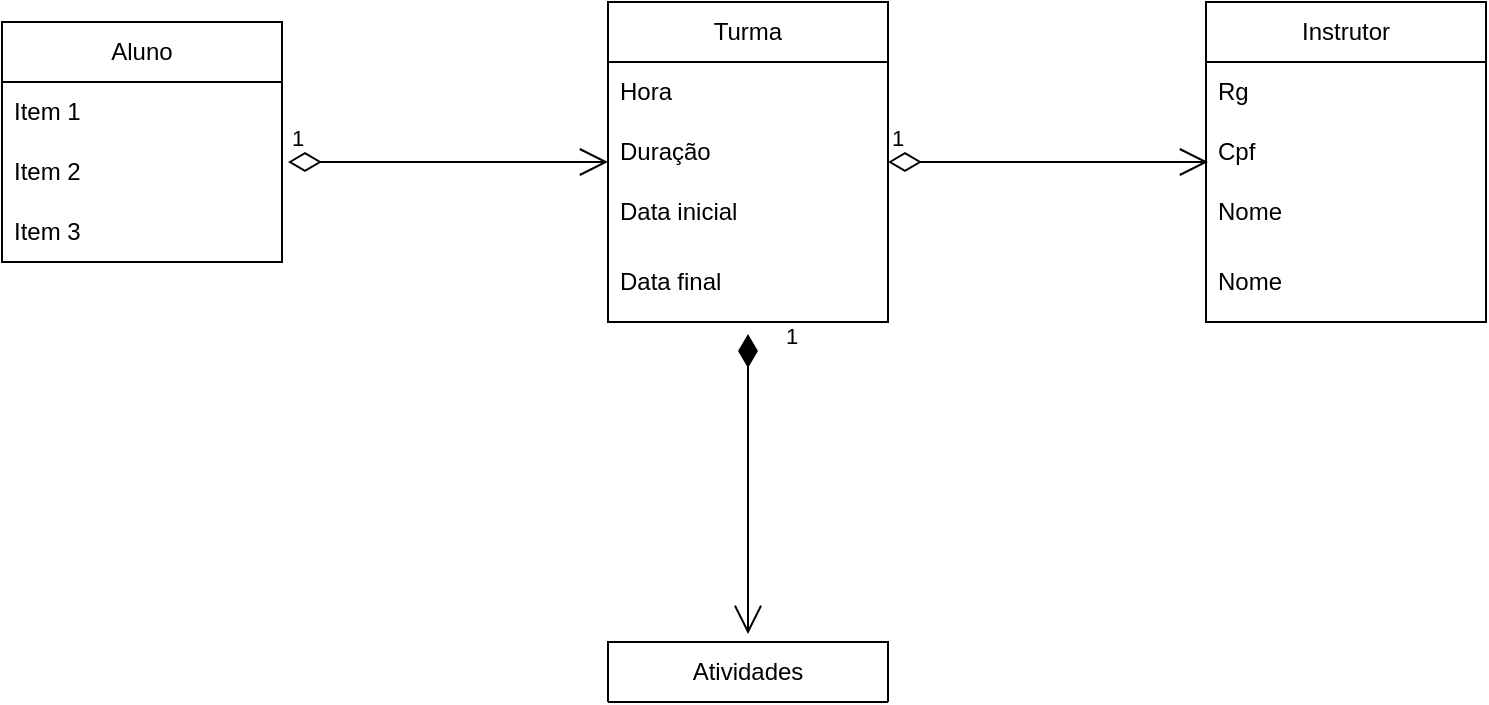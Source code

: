 <mxfile version="21.7.2" type="github">
  <diagram name="Page-1" id="efa7a0a1-bf9b-a30e-e6df-94a7791c09e9">
    <mxGraphModel dx="1408" dy="673" grid="1" gridSize="10" guides="1" tooltips="1" connect="1" arrows="1" fold="1" page="1" pageScale="1" pageWidth="826" pageHeight="1169" background="none" math="0" shadow="0">
      <root>
        <mxCell id="0" />
        <mxCell id="1" parent="0" />
        <mxCell id="8KrfSXTN9JDuTkwl_fzj-149" value="Turma" style="swimlane;fontStyle=0;childLayout=stackLayout;horizontal=1;startSize=30;horizontalStack=0;resizeParent=1;resizeParentMax=0;resizeLast=0;collapsible=1;marginBottom=0;whiteSpace=wrap;html=1;" vertex="1" parent="1">
          <mxGeometry x="343" y="160" width="140" height="160" as="geometry" />
        </mxCell>
        <mxCell id="8KrfSXTN9JDuTkwl_fzj-150" value="&lt;div&gt;Hora&lt;/div&gt;" style="text;strokeColor=none;fillColor=none;align=left;verticalAlign=middle;spacingLeft=4;spacingRight=4;overflow=hidden;points=[[0,0.5],[1,0.5]];portConstraint=eastwest;rotatable=0;whiteSpace=wrap;html=1;" vertex="1" parent="8KrfSXTN9JDuTkwl_fzj-149">
          <mxGeometry y="30" width="140" height="30" as="geometry" />
        </mxCell>
        <mxCell id="8KrfSXTN9JDuTkwl_fzj-151" value="Duração" style="text;strokeColor=none;fillColor=none;align=left;verticalAlign=middle;spacingLeft=4;spacingRight=4;overflow=hidden;points=[[0,0.5],[1,0.5]];portConstraint=eastwest;rotatable=0;whiteSpace=wrap;html=1;" vertex="1" parent="8KrfSXTN9JDuTkwl_fzj-149">
          <mxGeometry y="60" width="140" height="30" as="geometry" />
        </mxCell>
        <mxCell id="8KrfSXTN9JDuTkwl_fzj-153" value="Data inicial" style="text;strokeColor=none;fillColor=none;align=left;verticalAlign=middle;spacingLeft=4;spacingRight=4;overflow=hidden;points=[[0,0.5],[1,0.5]];portConstraint=eastwest;rotatable=0;whiteSpace=wrap;html=1;" vertex="1" parent="8KrfSXTN9JDuTkwl_fzj-149">
          <mxGeometry y="90" width="140" height="30" as="geometry" />
        </mxCell>
        <mxCell id="8KrfSXTN9JDuTkwl_fzj-152" value="&lt;div&gt;Data final&lt;br&gt;&lt;/div&gt;" style="text;strokeColor=none;fillColor=none;align=left;verticalAlign=middle;spacingLeft=4;spacingRight=4;overflow=hidden;points=[[0,0.5],[1,0.5]];portConstraint=eastwest;rotatable=0;whiteSpace=wrap;html=1;" vertex="1" parent="8KrfSXTN9JDuTkwl_fzj-149">
          <mxGeometry y="120" width="140" height="40" as="geometry" />
        </mxCell>
        <mxCell id="8KrfSXTN9JDuTkwl_fzj-154" value="1" style="endArrow=open;html=1;endSize=12;startArrow=diamondThin;startSize=14;startFill=0;edgeStyle=orthogonalEdgeStyle;align=left;verticalAlign=bottom;rounded=0;" edge="1" parent="1">
          <mxGeometry x="-1" y="3" relative="1" as="geometry">
            <mxPoint x="183" y="240" as="sourcePoint" />
            <mxPoint x="343" y="240" as="targetPoint" />
          </mxGeometry>
        </mxCell>
        <mxCell id="8KrfSXTN9JDuTkwl_fzj-160" value="Aluno" style="swimlane;fontStyle=0;childLayout=stackLayout;horizontal=1;startSize=30;horizontalStack=0;resizeParent=1;resizeParentMax=0;resizeLast=0;collapsible=1;marginBottom=0;whiteSpace=wrap;html=1;" vertex="1" parent="1">
          <mxGeometry x="40" y="170" width="140" height="120" as="geometry" />
        </mxCell>
        <mxCell id="8KrfSXTN9JDuTkwl_fzj-161" value="Item 1" style="text;strokeColor=none;fillColor=none;align=left;verticalAlign=middle;spacingLeft=4;spacingRight=4;overflow=hidden;points=[[0,0.5],[1,0.5]];portConstraint=eastwest;rotatable=0;whiteSpace=wrap;html=1;" vertex="1" parent="8KrfSXTN9JDuTkwl_fzj-160">
          <mxGeometry y="30" width="140" height="30" as="geometry" />
        </mxCell>
        <mxCell id="8KrfSXTN9JDuTkwl_fzj-162" value="Item 2" style="text;strokeColor=none;fillColor=none;align=left;verticalAlign=middle;spacingLeft=4;spacingRight=4;overflow=hidden;points=[[0,0.5],[1,0.5]];portConstraint=eastwest;rotatable=0;whiteSpace=wrap;html=1;" vertex="1" parent="8KrfSXTN9JDuTkwl_fzj-160">
          <mxGeometry y="60" width="140" height="30" as="geometry" />
        </mxCell>
        <mxCell id="8KrfSXTN9JDuTkwl_fzj-163" value="Item 3" style="text;strokeColor=none;fillColor=none;align=left;verticalAlign=middle;spacingLeft=4;spacingRight=4;overflow=hidden;points=[[0,0.5],[1,0.5]];portConstraint=eastwest;rotatable=0;whiteSpace=wrap;html=1;" vertex="1" parent="8KrfSXTN9JDuTkwl_fzj-160">
          <mxGeometry y="90" width="140" height="30" as="geometry" />
        </mxCell>
        <mxCell id="8KrfSXTN9JDuTkwl_fzj-165" value="1" style="endArrow=open;html=1;endSize=12;startArrow=diamondThin;startSize=14;startFill=0;edgeStyle=orthogonalEdgeStyle;align=left;verticalAlign=bottom;rounded=0;" edge="1" parent="1">
          <mxGeometry x="-1" y="3" relative="1" as="geometry">
            <mxPoint x="483" y="240" as="sourcePoint" />
            <mxPoint x="643" y="240" as="targetPoint" />
          </mxGeometry>
        </mxCell>
        <mxCell id="8KrfSXTN9JDuTkwl_fzj-166" value="Instrutor" style="swimlane;fontStyle=0;childLayout=stackLayout;horizontal=1;startSize=30;horizontalStack=0;resizeParent=1;resizeParentMax=0;resizeLast=0;collapsible=1;marginBottom=0;whiteSpace=wrap;html=1;" vertex="1" parent="1">
          <mxGeometry x="642" y="160" width="140" height="160" as="geometry" />
        </mxCell>
        <mxCell id="8KrfSXTN9JDuTkwl_fzj-167" value="Rg" style="text;strokeColor=none;fillColor=none;align=left;verticalAlign=middle;spacingLeft=4;spacingRight=4;overflow=hidden;points=[[0,0.5],[1,0.5]];portConstraint=eastwest;rotatable=0;whiteSpace=wrap;html=1;" vertex="1" parent="8KrfSXTN9JDuTkwl_fzj-166">
          <mxGeometry y="30" width="140" height="30" as="geometry" />
        </mxCell>
        <mxCell id="8KrfSXTN9JDuTkwl_fzj-168" value="Cpf" style="text;strokeColor=none;fillColor=none;align=left;verticalAlign=middle;spacingLeft=4;spacingRight=4;overflow=hidden;points=[[0,0.5],[1,0.5]];portConstraint=eastwest;rotatable=0;whiteSpace=wrap;html=1;" vertex="1" parent="8KrfSXTN9JDuTkwl_fzj-166">
          <mxGeometry y="60" width="140" height="30" as="geometry" />
        </mxCell>
        <mxCell id="8KrfSXTN9JDuTkwl_fzj-170" value="Nome" style="text;strokeColor=none;fillColor=none;align=left;verticalAlign=middle;spacingLeft=4;spacingRight=4;overflow=hidden;points=[[0,0.5],[1,0.5]];portConstraint=eastwest;rotatable=0;whiteSpace=wrap;html=1;" vertex="1" parent="8KrfSXTN9JDuTkwl_fzj-166">
          <mxGeometry y="90" width="140" height="30" as="geometry" />
        </mxCell>
        <mxCell id="8KrfSXTN9JDuTkwl_fzj-169" value="Nome" style="text;strokeColor=none;fillColor=none;align=left;verticalAlign=middle;spacingLeft=4;spacingRight=4;overflow=hidden;points=[[0,0.5],[1,0.5]];portConstraint=eastwest;rotatable=0;whiteSpace=wrap;html=1;" vertex="1" parent="8KrfSXTN9JDuTkwl_fzj-166">
          <mxGeometry y="120" width="140" height="40" as="geometry" />
        </mxCell>
        <mxCell id="8KrfSXTN9JDuTkwl_fzj-172" value="Atividades" style="swimlane;fontStyle=0;childLayout=stackLayout;horizontal=1;startSize=30;horizontalStack=0;resizeParent=1;resizeParentMax=0;resizeLast=0;collapsible=1;marginBottom=0;whiteSpace=wrap;html=1;" vertex="1" parent="1">
          <mxGeometry x="343" y="480" width="140" height="30" as="geometry" />
        </mxCell>
        <mxCell id="8KrfSXTN9JDuTkwl_fzj-182" value="1" style="endArrow=open;html=1;endSize=12;startArrow=diamondThin;startSize=14;startFill=1;edgeStyle=orthogonalEdgeStyle;align=left;verticalAlign=bottom;rounded=0;entryX=0.5;entryY=0;entryDx=0;entryDy=0;" edge="1" parent="1">
          <mxGeometry x="-0.866" y="17" relative="1" as="geometry">
            <mxPoint x="413" y="326" as="sourcePoint" />
            <mxPoint x="413" y="476" as="targetPoint" />
            <mxPoint as="offset" />
          </mxGeometry>
        </mxCell>
      </root>
    </mxGraphModel>
  </diagram>
</mxfile>
